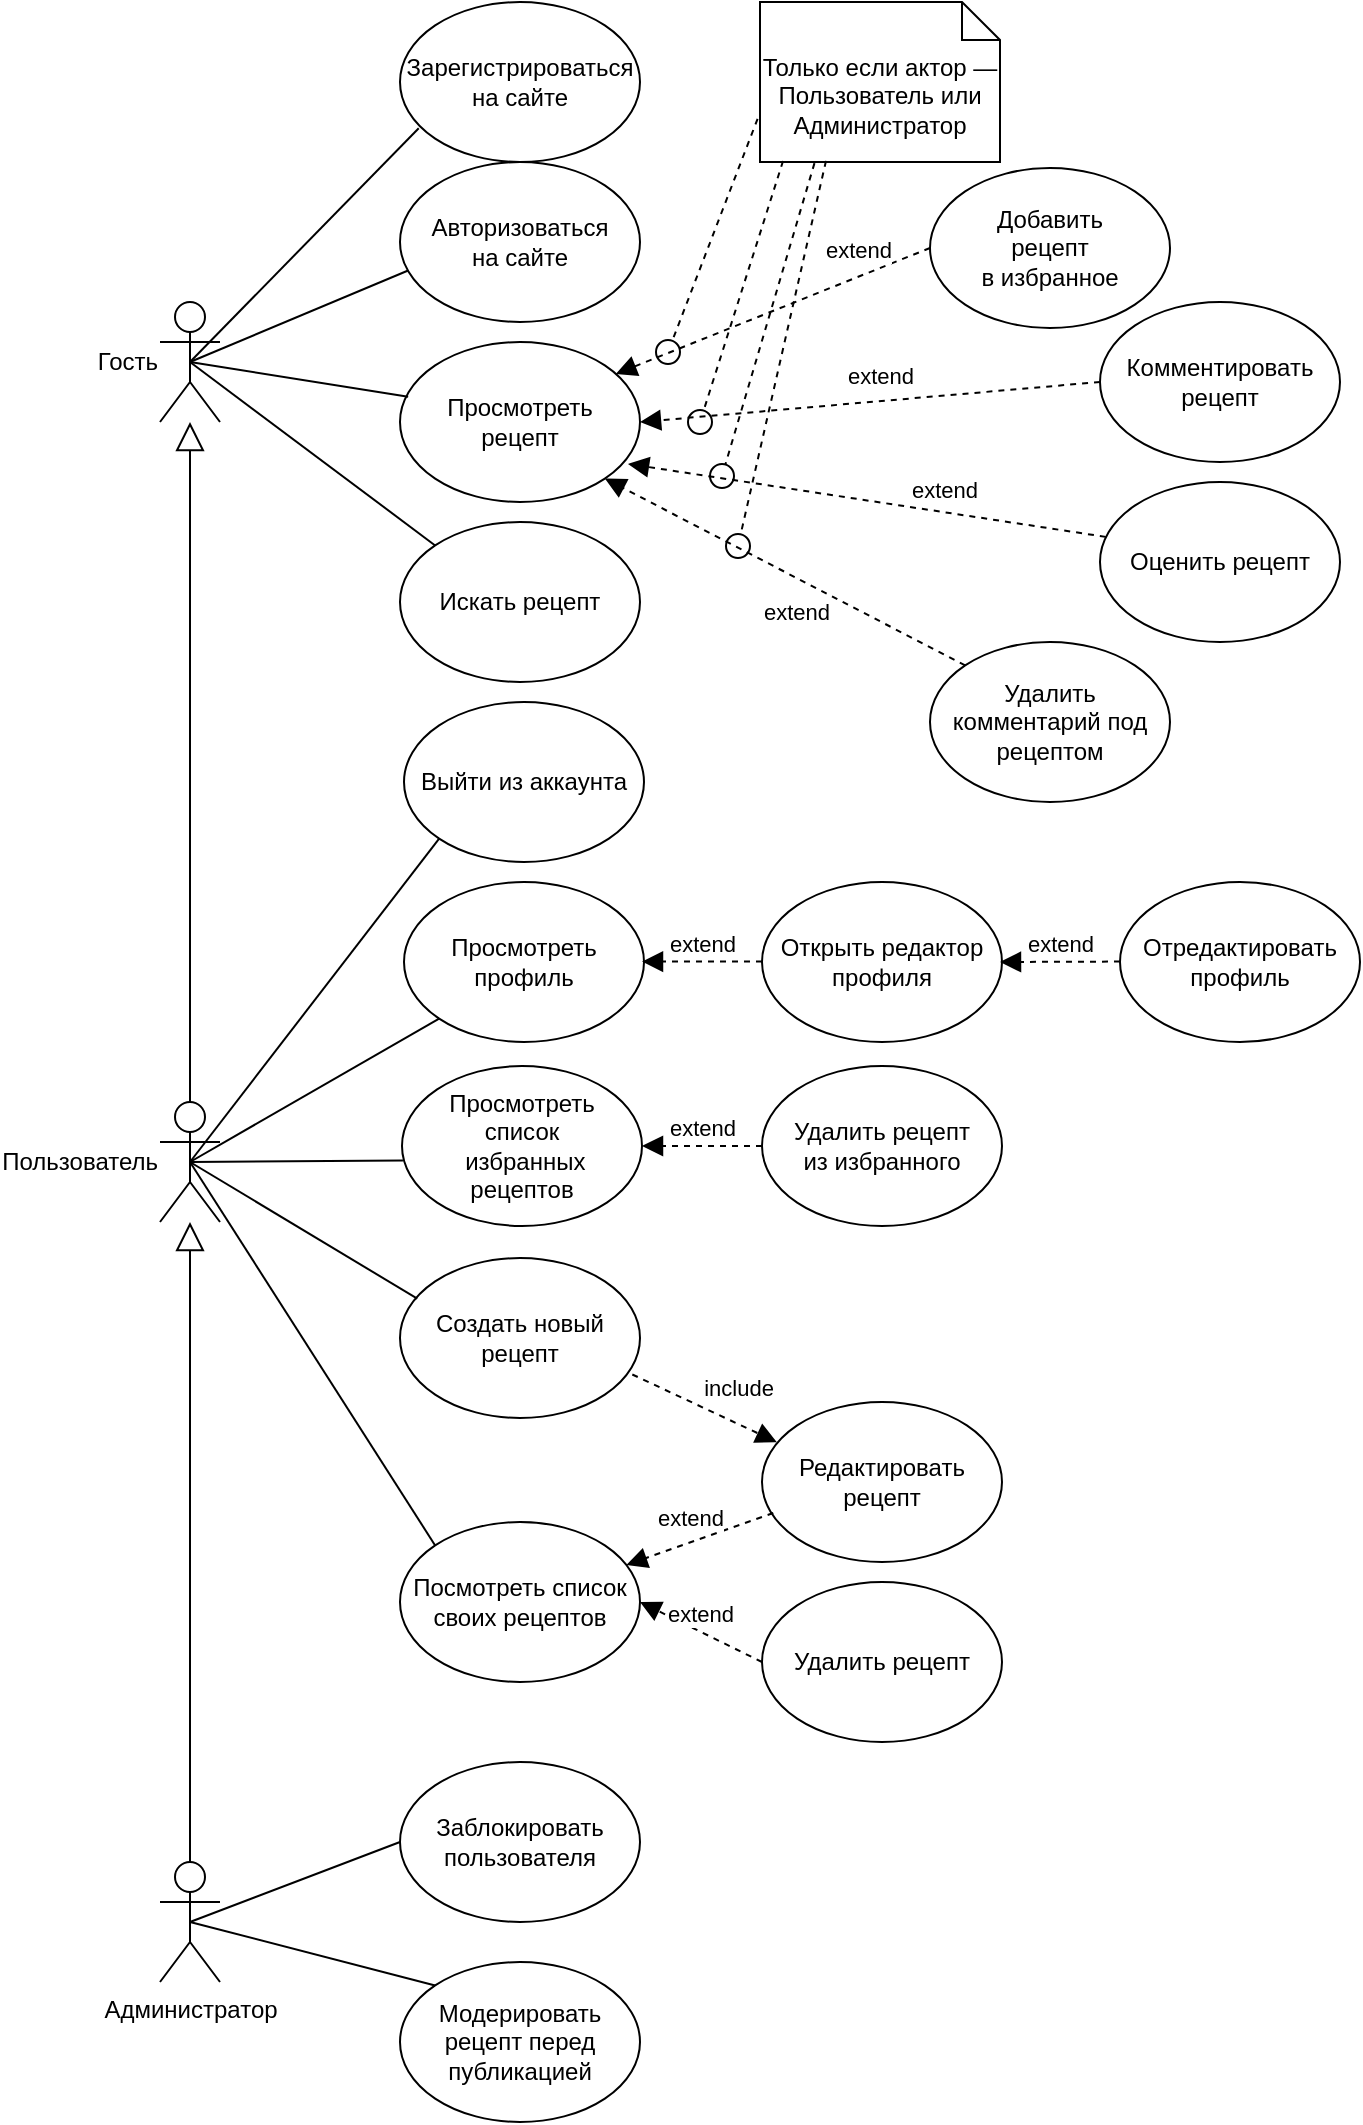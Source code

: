 <mxfile version="26.0.16">
  <diagram name="Страница — 1" id="d3kOzRfhT8X_lhznFxZR">
    <mxGraphModel dx="1014" dy="703" grid="1" gridSize="10" guides="1" tooltips="1" connect="1" arrows="1" fold="1" page="1" pageScale="1" pageWidth="827" pageHeight="1169" math="0" shadow="0">
      <root>
        <mxCell id="0" />
        <mxCell id="1" parent="0" />
        <mxCell id="0UNbBHlHOz3HFfqeEK-B-40" value="" style="endArrow=none;html=1;rounded=0;entryX=0.5;entryY=0.5;entryDx=0;entryDy=0;entryPerimeter=0;exitX=0;exitY=1;exitDx=0;exitDy=0;" parent="1" source="0UNbBHlHOz3HFfqeEK-B-13" target="0UNbBHlHOz3HFfqeEK-B-2" edge="1">
          <mxGeometry width="50" height="50" relative="1" as="geometry">
            <mxPoint x="430" y="310" as="sourcePoint" />
            <mxPoint x="550" y="180" as="targetPoint" />
          </mxGeometry>
        </mxCell>
        <mxCell id="0UNbBHlHOz3HFfqeEK-B-39" value="" style="endArrow=none;html=1;rounded=0;entryX=0.5;entryY=0.5;entryDx=0;entryDy=0;entryPerimeter=0;exitX=0;exitY=1;exitDx=0;exitDy=0;" parent="1" source="0UNbBHlHOz3HFfqeEK-B-12" target="0UNbBHlHOz3HFfqeEK-B-2" edge="1">
          <mxGeometry width="50" height="50" relative="1" as="geometry">
            <mxPoint x="505" y="350" as="sourcePoint" />
            <mxPoint x="625" y="220" as="targetPoint" />
          </mxGeometry>
        </mxCell>
        <mxCell id="0UNbBHlHOz3HFfqeEK-B-1" value="Гость" style="shape=umlActor;verticalLabelPosition=middle;verticalAlign=middle;html=1;outlineConnect=0;labelPosition=left;align=right;" parent="1" vertex="1">
          <mxGeometry x="90" y="150" width="30" height="60" as="geometry" />
        </mxCell>
        <mxCell id="0UNbBHlHOz3HFfqeEK-B-3" value="Администратор" style="shape=umlActor;verticalLabelPosition=bottom;verticalAlign=top;html=1;outlineConnect=0;labelPosition=center;align=center;" parent="1" vertex="1">
          <mxGeometry x="90" y="930" width="30" height="60" as="geometry" />
        </mxCell>
        <mxCell id="0UNbBHlHOz3HFfqeEK-B-5" value="&lt;div&gt;Просмотреть&lt;/div&gt;&lt;div&gt;рецепт&lt;/div&gt;" style="ellipse;whiteSpace=wrap;html=1;" parent="1" vertex="1">
          <mxGeometry x="210" y="170" width="120" height="80" as="geometry" />
        </mxCell>
        <mxCell id="0UNbBHlHOz3HFfqeEK-B-7" value="Искать рецепт" style="ellipse;whiteSpace=wrap;html=1;" parent="1" vertex="1">
          <mxGeometry x="210" y="260" width="120" height="80" as="geometry" />
        </mxCell>
        <mxCell id="0UNbBHlHOz3HFfqeEK-B-8" value="Зарегистрироваться на сайте" style="ellipse;whiteSpace=wrap;html=1;" parent="1" vertex="1">
          <mxGeometry x="210" width="120" height="80" as="geometry" />
        </mxCell>
        <mxCell id="0UNbBHlHOz3HFfqeEK-B-10" value="&lt;div&gt;Авторизоваться&lt;/div&gt;&lt;div&gt;на сайте&lt;/div&gt;" style="ellipse;whiteSpace=wrap;html=1;" parent="1" vertex="1">
          <mxGeometry x="210" y="80" width="120" height="80" as="geometry" />
        </mxCell>
        <mxCell id="0UNbBHlHOz3HFfqeEK-B-13" value="Просмотреть профиль" style="ellipse;whiteSpace=wrap;html=1;" parent="1" vertex="1">
          <mxGeometry x="212" y="440" width="120" height="80" as="geometry" />
        </mxCell>
        <mxCell id="0UNbBHlHOz3HFfqeEK-B-15" value="Создать новый рецепт" style="ellipse;whiteSpace=wrap;html=1;" parent="1" vertex="1">
          <mxGeometry x="210" y="628" width="120" height="80" as="geometry" />
        </mxCell>
        <mxCell id="0UNbBHlHOz3HFfqeEK-B-16" value="&lt;div&gt;Редактировать рецепт&lt;/div&gt;" style="ellipse;whiteSpace=wrap;html=1;" parent="1" vertex="1">
          <mxGeometry x="391" y="700" width="120" height="80" as="geometry" />
        </mxCell>
        <mxCell id="0UNbBHlHOz3HFfqeEK-B-17" value="Удалить рецепт" style="ellipse;whiteSpace=wrap;html=1;" parent="1" vertex="1">
          <mxGeometry x="391" y="790" width="120" height="80" as="geometry" />
        </mxCell>
        <mxCell id="0UNbBHlHOz3HFfqeEK-B-18" value="&lt;div&gt;Добавить&lt;/div&gt;&lt;div&gt;рецепт&lt;/div&gt;&lt;div&gt;в избранное&lt;/div&gt;" style="ellipse;whiteSpace=wrap;html=1;" parent="1" vertex="1">
          <mxGeometry x="475" y="83" width="120" height="80" as="geometry" />
        </mxCell>
        <mxCell id="0UNbBHlHOz3HFfqeEK-B-19" value="&lt;div&gt;Удалить рецепт&lt;/div&gt;&lt;div&gt;из избранного&lt;/div&gt;" style="ellipse;whiteSpace=wrap;html=1;" parent="1" vertex="1">
          <mxGeometry x="391" y="532" width="120" height="80" as="geometry" />
        </mxCell>
        <mxCell id="0UNbBHlHOz3HFfqeEK-B-21" value="Комментировать рецепт" style="ellipse;whiteSpace=wrap;html=1;" parent="1" vertex="1">
          <mxGeometry x="560" y="150" width="120" height="80" as="geometry" />
        </mxCell>
        <mxCell id="0UNbBHlHOz3HFfqeEK-B-22" value="Оценить рецепт" style="ellipse;whiteSpace=wrap;html=1;" parent="1" vertex="1">
          <mxGeometry x="560" y="240" width="120" height="80" as="geometry" />
        </mxCell>
        <mxCell id="0UNbBHlHOz3HFfqeEK-B-23" value="Модерировать рецепт перед публикацией" style="ellipse;whiteSpace=wrap;html=1;" parent="1" vertex="1">
          <mxGeometry x="210" y="980" width="120" height="80" as="geometry" />
        </mxCell>
        <mxCell id="0UNbBHlHOz3HFfqeEK-B-24" value="Заблокировать пользователя" style="ellipse;whiteSpace=wrap;html=1;" parent="1" vertex="1">
          <mxGeometry x="210" y="880" width="120" height="80" as="geometry" />
        </mxCell>
        <mxCell id="0UNbBHlHOz3HFfqeEK-B-25" value="" style="endArrow=none;html=1;rounded=0;entryX=0.5;entryY=0.5;entryDx=0;entryDy=0;entryPerimeter=0;exitX=0.034;exitY=0.342;exitDx=0;exitDy=0;exitPerimeter=0;" parent="1" source="0UNbBHlHOz3HFfqeEK-B-5" target="0UNbBHlHOz3HFfqeEK-B-1" edge="1">
          <mxGeometry width="50" height="50" relative="1" as="geometry">
            <mxPoint x="380" y="310" as="sourcePoint" />
            <mxPoint x="430" y="260" as="targetPoint" />
          </mxGeometry>
        </mxCell>
        <mxCell id="0UNbBHlHOz3HFfqeEK-B-27" value="" style="endArrow=none;html=1;rounded=0;entryX=0.5;entryY=0.5;entryDx=0;entryDy=0;entryPerimeter=0;exitX=0;exitY=0;exitDx=0;exitDy=0;" parent="1" source="0UNbBHlHOz3HFfqeEK-B-7" target="0UNbBHlHOz3HFfqeEK-B-1" edge="1">
          <mxGeometry width="50" height="50" relative="1" as="geometry">
            <mxPoint x="370" y="480" as="sourcePoint" />
            <mxPoint x="490" y="320" as="targetPoint" />
          </mxGeometry>
        </mxCell>
        <mxCell id="0UNbBHlHOz3HFfqeEK-B-33" value="" style="endArrow=none;html=1;rounded=0;exitX=0;exitY=0;exitDx=0;exitDy=0;entryX=0.5;entryY=0.5;entryDx=0;entryDy=0;entryPerimeter=0;" parent="1" source="0UNbBHlHOz3HFfqeEK-B-23" target="0UNbBHlHOz3HFfqeEK-B-3" edge="1">
          <mxGeometry width="50" height="50" relative="1" as="geometry">
            <mxPoint x="216.24" y="993.28" as="sourcePoint" />
            <mxPoint x="730" y="510" as="targetPoint" />
          </mxGeometry>
        </mxCell>
        <mxCell id="0UNbBHlHOz3HFfqeEK-B-34" value="" style="endArrow=none;html=1;rounded=0;exitX=0;exitY=0.5;exitDx=0;exitDy=0;entryX=0.5;entryY=0.5;entryDx=0;entryDy=0;entryPerimeter=0;" parent="1" source="0UNbBHlHOz3HFfqeEK-B-24" target="0UNbBHlHOz3HFfqeEK-B-3" edge="1">
          <mxGeometry width="50" height="50" relative="1" as="geometry">
            <mxPoint x="590" y="550" as="sourcePoint" />
            <mxPoint x="690" y="500" as="targetPoint" />
          </mxGeometry>
        </mxCell>
        <mxCell id="0UNbBHlHOz3HFfqeEK-B-35" value="" style="endArrow=none;html=1;rounded=0;exitX=0.078;exitY=0.789;exitDx=0;exitDy=0;entryX=0.5;entryY=0.5;entryDx=0;entryDy=0;entryPerimeter=0;exitPerimeter=0;" parent="1" source="0UNbBHlHOz3HFfqeEK-B-8" target="0UNbBHlHOz3HFfqeEK-B-1" edge="1">
          <mxGeometry width="50" height="50" relative="1" as="geometry">
            <mxPoint x="380" y="370" as="sourcePoint" />
            <mxPoint x="420" y="250" as="targetPoint" />
          </mxGeometry>
        </mxCell>
        <mxCell id="0UNbBHlHOz3HFfqeEK-B-36" value="" style="endArrow=none;html=1;rounded=0;entryX=0.034;entryY=0.678;entryDx=0;entryDy=0;exitX=0.5;exitY=0.5;exitDx=0;exitDy=0;exitPerimeter=0;entryPerimeter=0;" parent="1" source="0UNbBHlHOz3HFfqeEK-B-1" target="0UNbBHlHOz3HFfqeEK-B-10" edge="1">
          <mxGeometry width="50" height="50" relative="1" as="geometry">
            <mxPoint x="390" y="380" as="sourcePoint" />
            <mxPoint x="510" y="250" as="targetPoint" />
          </mxGeometry>
        </mxCell>
        <mxCell id="0UNbBHlHOz3HFfqeEK-B-42" value="" style="endArrow=none;html=1;rounded=0;entryX=0.072;entryY=0.254;entryDx=0;entryDy=0;exitX=0.5;exitY=0.5;exitDx=0;exitDy=0;exitPerimeter=0;entryPerimeter=0;" parent="1" source="0UNbBHlHOz3HFfqeEK-B-2" target="0UNbBHlHOz3HFfqeEK-B-15" edge="1">
          <mxGeometry width="50" height="50" relative="1" as="geometry">
            <mxPoint x="810" y="250" as="sourcePoint" />
            <mxPoint x="930" y="120" as="targetPoint" />
          </mxGeometry>
        </mxCell>
        <mxCell id="0UNbBHlHOz3HFfqeEK-B-48" value="" style="endArrow=none;html=1;rounded=0;entryX=0.004;entryY=0.591;entryDx=0;entryDy=0;exitX=0.5;exitY=0.5;exitDx=0;exitDy=0;exitPerimeter=0;entryPerimeter=0;" parent="1" source="0UNbBHlHOz3HFfqeEK-B-2" target="0UNbBHlHOz3HFfqeEK-B-20" edge="1">
          <mxGeometry width="50" height="50" relative="1" as="geometry">
            <mxPoint x="845" y="260" as="sourcePoint" />
            <mxPoint x="1068" y="392" as="targetPoint" />
          </mxGeometry>
        </mxCell>
        <mxCell id="0UNbBHlHOz3HFfqeEK-B-2" value="&lt;div&gt;Пользователь&lt;/div&gt;" style="shape=umlActor;verticalLabelPosition=middle;verticalAlign=middle;html=1;outlineConnect=0;labelPosition=left;align=right;" parent="1" vertex="1">
          <mxGeometry x="90" y="550" width="30" height="60" as="geometry" />
        </mxCell>
        <mxCell id="0UNbBHlHOz3HFfqeEK-B-51" value="extend" style="html=1;verticalAlign=bottom;endArrow=block;dashed=1;endSize=8;curved=0;rounded=0;endFill=1;entryX=1;entryY=0.5;entryDx=0;entryDy=0;exitX=0;exitY=0.5;exitDx=0;exitDy=0;" parent="1" source="0UNbBHlHOz3HFfqeEK-B-19" target="0UNbBHlHOz3HFfqeEK-B-20" edge="1">
          <mxGeometry relative="1" as="geometry">
            <mxPoint x="451" y="852" as="sourcePoint" />
            <mxPoint x="371" y="852" as="targetPoint" />
            <mxPoint as="offset" />
          </mxGeometry>
        </mxCell>
        <mxCell id="0UNbBHlHOz3HFfqeEK-B-53" value="extend" style="html=1;verticalAlign=bottom;endArrow=block;dashed=1;endSize=8;curved=0;rounded=0;endFill=1;entryX=0.899;entryY=0.2;entryDx=0;entryDy=0;exitX=0;exitY=0.5;exitDx=0;exitDy=0;entryPerimeter=0;" parent="1" source="0UNbBHlHOz3HFfqeEK-B-18" target="0UNbBHlHOz3HFfqeEK-B-5" edge="1">
          <mxGeometry x="-0.559" y="-4" relative="1" as="geometry">
            <mxPoint x="447" y="280" as="sourcePoint" />
            <mxPoint x="410" y="319" as="targetPoint" />
            <mxPoint as="offset" />
          </mxGeometry>
        </mxCell>
        <mxCell id="0UNbBHlHOz3HFfqeEK-B-54" value="extend" style="html=1;verticalAlign=bottom;endArrow=block;dashed=1;endSize=8;curved=0;rounded=0;endFill=1;entryX=1;entryY=0.5;entryDx=0;entryDy=0;exitX=0;exitY=0.5;exitDx=0;exitDy=0;" parent="1" source="0UNbBHlHOz3HFfqeEK-B-21" target="0UNbBHlHOz3HFfqeEK-B-5" edge="1">
          <mxGeometry x="-0.043" y="-4" relative="1" as="geometry">
            <mxPoint x="467.52" y="263.12" as="sourcePoint" />
            <mxPoint x="320" y="236.88" as="targetPoint" />
            <mxPoint as="offset" />
          </mxGeometry>
        </mxCell>
        <mxCell id="0UNbBHlHOz3HFfqeEK-B-56" value="" style="endArrow=block;endFill=0;endSize=12;html=1;rounded=0;exitX=0.5;exitY=0;exitDx=0;exitDy=0;exitPerimeter=0;" parent="1" source="0UNbBHlHOz3HFfqeEK-B-2" target="0UNbBHlHOz3HFfqeEK-B-1" edge="1">
          <mxGeometry width="160" relative="1" as="geometry">
            <mxPoint x="80" y="490" as="sourcePoint" />
            <mxPoint x="140" y="320" as="targetPoint" />
          </mxGeometry>
        </mxCell>
        <mxCell id="0UNbBHlHOz3HFfqeEK-B-57" value="" style="endArrow=block;endFill=0;endSize=12;html=1;rounded=0;exitX=0.5;exitY=0;exitDx=0;exitDy=0;exitPerimeter=0;" parent="1" source="0UNbBHlHOz3HFfqeEK-B-3" target="0UNbBHlHOz3HFfqeEK-B-2" edge="1">
          <mxGeometry width="160" relative="1" as="geometry">
            <mxPoint x="105" y="390" as="sourcePoint" />
            <mxPoint x="90" y="650" as="targetPoint" />
          </mxGeometry>
        </mxCell>
        <mxCell id="0UNbBHlHOz3HFfqeEK-B-12" value="Выйти из аккаунта" style="ellipse;whiteSpace=wrap;html=1;" parent="1" vertex="1">
          <mxGeometry x="212" y="350" width="120" height="80" as="geometry" />
        </mxCell>
        <mxCell id="0UNbBHlHOz3HFfqeEK-B-20" value="&lt;div&gt;Просмотреть&lt;/div&gt;&lt;div&gt;список&lt;/div&gt;&lt;div&gt;&amp;nbsp;избранных рецептов&lt;/div&gt;" style="ellipse;whiteSpace=wrap;html=1;" parent="1" vertex="1">
          <mxGeometry x="211" y="532" width="120" height="80" as="geometry" />
        </mxCell>
        <mxCell id="0UNbBHlHOz3HFfqeEK-B-61" value="" style="endArrow=none;html=1;rounded=0;exitX=0.5;exitY=0.5;exitDx=0;exitDy=0;exitPerimeter=0;entryX=0;entryY=0;entryDx=0;entryDy=0;" parent="1" source="0UNbBHlHOz3HFfqeEK-B-2" target="0UNbBHlHOz3HFfqeEK-B-73" edge="1">
          <mxGeometry width="50" height="50" relative="1" as="geometry">
            <mxPoint x="70" y="650" as="sourcePoint" />
            <mxPoint x="195" y="790" as="targetPoint" />
          </mxGeometry>
        </mxCell>
        <mxCell id="0UNbBHlHOz3HFfqeEK-B-64" value="Только если актор — Пользователь или Администратор" style="shape=note2;boundedLbl=1;whiteSpace=wrap;html=1;size=19;verticalAlign=top;align=center;" parent="1" vertex="1">
          <mxGeometry x="390" width="120" height="80" as="geometry" />
        </mxCell>
        <mxCell id="0UNbBHlHOz3HFfqeEK-B-65" value="" style="endArrow=oval;dashed=1;endFill=0;endSize=12;html=1;rounded=0;exitX=-0.01;exitY=0.73;exitDx=0;exitDy=0;exitPerimeter=0;" parent="1" source="0UNbBHlHOz3HFfqeEK-B-64" edge="1">
          <mxGeometry width="160" relative="1" as="geometry">
            <mxPoint x="381.96" y="56.2" as="sourcePoint" />
            <mxPoint x="344" y="175" as="targetPoint" />
          </mxGeometry>
        </mxCell>
        <mxCell id="0UNbBHlHOz3HFfqeEK-B-66" value="" style="endArrow=oval;dashed=1;endFill=0;endSize=12;html=1;rounded=0;exitX=0.096;exitY=0.994;exitDx=0;exitDy=0;exitPerimeter=0;" parent="1" edge="1" source="0UNbBHlHOz3HFfqeEK-B-64">
          <mxGeometry width="160" relative="1" as="geometry">
            <mxPoint x="410" y="80" as="sourcePoint" />
            <mxPoint x="360" y="210" as="targetPoint" />
          </mxGeometry>
        </mxCell>
        <mxCell id="0UNbBHlHOz3HFfqeEK-B-67" value="extend" style="html=1;verticalAlign=bottom;endArrow=block;dashed=1;endSize=8;curved=0;rounded=0;endFill=1;entryX=0.95;entryY=0.762;entryDx=0;entryDy=0;exitX=0.024;exitY=0.343;exitDx=0;exitDy=0;entryPerimeter=0;exitPerimeter=0;" parent="1" source="0UNbBHlHOz3HFfqeEK-B-22" target="0UNbBHlHOz3HFfqeEK-B-5" edge="1">
          <mxGeometry x="-0.32" y="-2" relative="1" as="geometry">
            <mxPoint x="562" y="283" as="sourcePoint" />
            <mxPoint x="310" y="280" as="targetPoint" />
            <mxPoint as="offset" />
          </mxGeometry>
        </mxCell>
        <mxCell id="0UNbBHlHOz3HFfqeEK-B-68" value="" style="endArrow=oval;dashed=1;endFill=0;endSize=12;html=1;rounded=0;exitX=0.227;exitY=1.007;exitDx=0;exitDy=0;exitPerimeter=0;" parent="1" source="0UNbBHlHOz3HFfqeEK-B-64" edge="1">
          <mxGeometry width="160" relative="1" as="geometry">
            <mxPoint x="417.36" y="83.04" as="sourcePoint" />
            <mxPoint x="371" y="237" as="targetPoint" />
          </mxGeometry>
        </mxCell>
        <mxCell id="0UNbBHlHOz3HFfqeEK-B-71" value="Открыть редактор профиля" style="ellipse;whiteSpace=wrap;html=1;" parent="1" vertex="1">
          <mxGeometry x="391" y="440" width="120" height="80" as="geometry" />
        </mxCell>
        <mxCell id="0UNbBHlHOz3HFfqeEK-B-72" value="extend" style="html=1;verticalAlign=bottom;endArrow=block;dashed=1;endSize=8;curved=0;rounded=0;endFill=1;entryX=1;entryY=0.5;entryDx=0;entryDy=0;exitX=0;exitY=0.5;exitDx=0;exitDy=0;" parent="1" edge="1">
          <mxGeometry relative="1" as="geometry">
            <mxPoint x="391" y="479.79" as="sourcePoint" />
            <mxPoint x="331" y="479.79" as="targetPoint" />
            <mxPoint as="offset" />
          </mxGeometry>
        </mxCell>
        <mxCell id="0UNbBHlHOz3HFfqeEK-B-73" value="&lt;div&gt;Посмотреть список&lt;/div&gt;&lt;div&gt;своих рецептов&lt;/div&gt;" style="ellipse;whiteSpace=wrap;html=1;" parent="1" vertex="1">
          <mxGeometry x="210" y="760" width="120" height="80" as="geometry" />
        </mxCell>
        <mxCell id="0UNbBHlHOz3HFfqeEK-B-74" value="extend" style="html=1;verticalAlign=bottom;endArrow=block;dashed=1;endSize=8;curved=0;rounded=0;endFill=1;entryX=1;entryY=0.5;entryDx=0;entryDy=0;exitX=0;exitY=0.5;exitDx=0;exitDy=0;" parent="1" source="0UNbBHlHOz3HFfqeEK-B-17" target="0UNbBHlHOz3HFfqeEK-B-73" edge="1">
          <mxGeometry relative="1" as="geometry">
            <mxPoint x="392" y="744.55" as="sourcePoint" />
            <mxPoint x="332" y="744.55" as="targetPoint" />
            <mxPoint as="offset" />
          </mxGeometry>
        </mxCell>
        <mxCell id="0UNbBHlHOz3HFfqeEK-B-75" value="extend" style="html=1;verticalAlign=bottom;endArrow=block;dashed=1;endSize=8;curved=0;rounded=0;endFill=1;exitX=0.047;exitY=0.694;exitDx=0;exitDy=0;exitPerimeter=0;" parent="1" source="0UNbBHlHOz3HFfqeEK-B-16" target="0UNbBHlHOz3HFfqeEK-B-73" edge="1">
          <mxGeometry x="0.112" y="-3" relative="1" as="geometry">
            <mxPoint x="341" y="739.55" as="sourcePoint" />
            <mxPoint x="280" y="739.55" as="targetPoint" />
            <mxPoint as="offset" />
          </mxGeometry>
        </mxCell>
        <mxCell id="0UNbBHlHOz3HFfqeEK-B-76" value="include" style="html=1;verticalAlign=bottom;endArrow=block;dashed=1;endSize=8;curved=0;rounded=0;endFill=1;entryX=0.062;entryY=0.251;entryDx=0;entryDy=0;exitX=0.968;exitY=0.728;exitDx=0;exitDy=0;exitPerimeter=0;entryPerimeter=0;" parent="1" source="0UNbBHlHOz3HFfqeEK-B-15" target="0UNbBHlHOz3HFfqeEK-B-16" edge="1">
          <mxGeometry x="0.377" y="8" relative="1" as="geometry">
            <mxPoint x="350" y="850" as="sourcePoint" />
            <mxPoint x="411" y="850" as="targetPoint" />
            <mxPoint as="offset" />
          </mxGeometry>
        </mxCell>
        <mxCell id="HRCV_27olk5WRz3-rdqu-2" value="Удалить комментарий под рецептом" style="ellipse;whiteSpace=wrap;html=1;" vertex="1" parent="1">
          <mxGeometry x="475" y="320" width="120" height="80" as="geometry" />
        </mxCell>
        <mxCell id="HRCV_27olk5WRz3-rdqu-4" value="extend" style="html=1;verticalAlign=bottom;endArrow=block;dashed=1;endSize=8;curved=0;rounded=0;endFill=1;entryX=1;entryY=1;entryDx=0;entryDy=0;exitX=0;exitY=0;exitDx=0;exitDy=0;" edge="1" parent="1" source="HRCV_27olk5WRz3-rdqu-2" target="0UNbBHlHOz3HFfqeEK-B-5">
          <mxGeometry x="-0.18" y="23" relative="1" as="geometry">
            <mxPoint x="429" y="316" as="sourcePoint" />
            <mxPoint x="290" y="310" as="targetPoint" />
            <mxPoint as="offset" />
          </mxGeometry>
        </mxCell>
        <mxCell id="HRCV_27olk5WRz3-rdqu-7" value="" style="endArrow=oval;dashed=1;endFill=0;endSize=12;html=1;rounded=0;exitX=0.275;exitY=0.993;exitDx=0;exitDy=0;exitPerimeter=0;" edge="1" parent="1" source="0UNbBHlHOz3HFfqeEK-B-64">
          <mxGeometry width="160" relative="1" as="geometry">
            <mxPoint x="424.64" y="83.04" as="sourcePoint" />
            <mxPoint x="379" y="272" as="targetPoint" />
          </mxGeometry>
        </mxCell>
        <mxCell id="HRCV_27olk5WRz3-rdqu-8" value="Отредактировать профиль" style="ellipse;whiteSpace=wrap;html=1;" vertex="1" parent="1">
          <mxGeometry x="570" y="440" width="120" height="80" as="geometry" />
        </mxCell>
        <mxCell id="HRCV_27olk5WRz3-rdqu-9" value="extend" style="html=1;verticalAlign=bottom;endArrow=block;dashed=1;endSize=8;curved=0;rounded=0;endFill=1;exitX=0;exitY=0.5;exitDx=0;exitDy=0;" edge="1" parent="1">
          <mxGeometry relative="1" as="geometry">
            <mxPoint x="570" y="479.79" as="sourcePoint" />
            <mxPoint x="510" y="480" as="targetPoint" />
            <mxPoint as="offset" />
          </mxGeometry>
        </mxCell>
      </root>
    </mxGraphModel>
  </diagram>
</mxfile>
